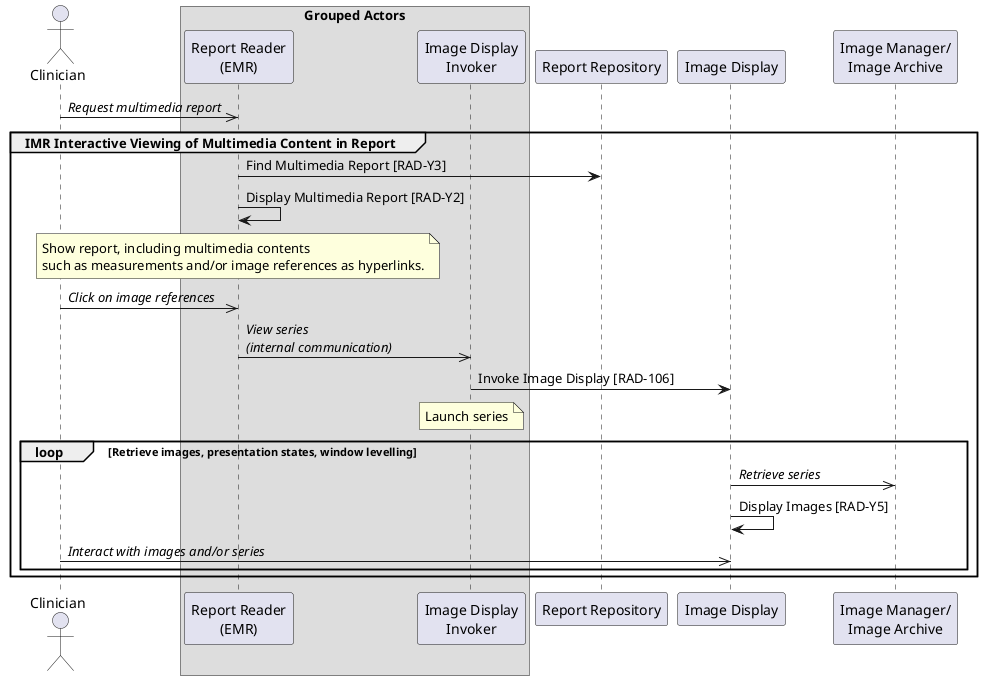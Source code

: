 @startuml

actor Clinician as Clinician

box Grouped Actors
participant "Report Reader\n(EMR)" as EMR
participant "Image Display\nInvoker" as Invoker
end box

participant "Report Repository" as Repo

participant "Image Display" as Display
participant "Image Manager/\nImage Archive" as Archive

Clinician->>EMR: //Request multimedia report//
group IMR Interactive Viewing of Multimedia Content in Report
EMR->Repo: Find Multimedia Report [RAD-Y3]
EMR->EMR: Display Multimedia Report [RAD-Y2]
note over EMR
Show report, including multimedia contents
such as measurements and/or image references as hyperlinks.
end note

Clinician->>EMR: //Click on image references//
EMR->>Invoker: //View series//\n//(internal communication)//
Invoker->Display: Invoke Image Display [RAD-106]
note over Invoker
Launch series
end note

loop Retrieve images, presentation states, window levelling
Display->>Archive: //Retrieve series//
Display->Display: Display Images [RAD-Y5]

Clinician->>Display: //Interact with images and/or series//
end loop

end

@enduml